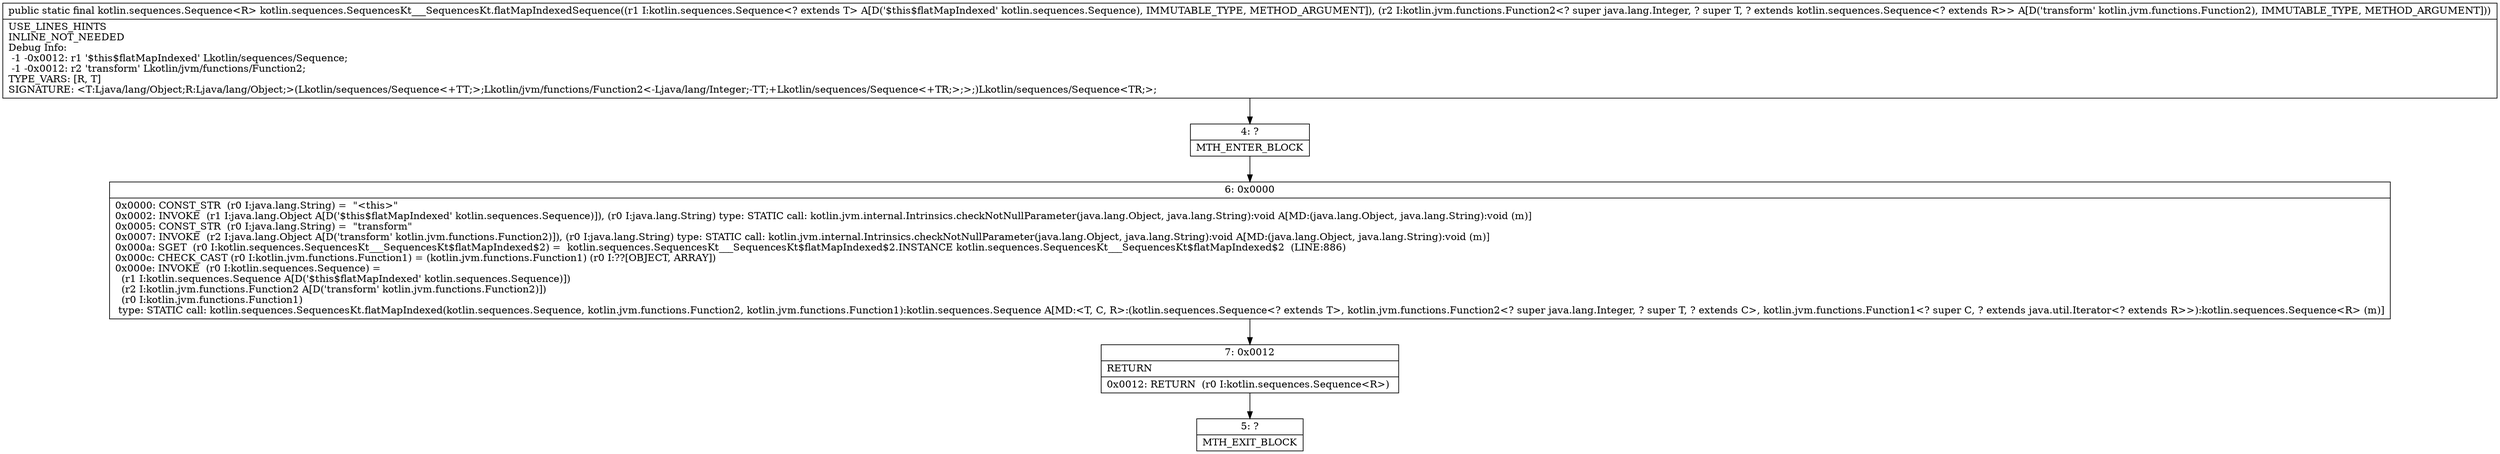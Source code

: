 digraph "CFG forkotlin.sequences.SequencesKt___SequencesKt.flatMapIndexedSequence(Lkotlin\/sequences\/Sequence;Lkotlin\/jvm\/functions\/Function2;)Lkotlin\/sequences\/Sequence;" {
Node_4 [shape=record,label="{4\:\ ?|MTH_ENTER_BLOCK\l}"];
Node_6 [shape=record,label="{6\:\ 0x0000|0x0000: CONST_STR  (r0 I:java.lang.String) =  \"\<this\>\" \l0x0002: INVOKE  (r1 I:java.lang.Object A[D('$this$flatMapIndexed' kotlin.sequences.Sequence)]), (r0 I:java.lang.String) type: STATIC call: kotlin.jvm.internal.Intrinsics.checkNotNullParameter(java.lang.Object, java.lang.String):void A[MD:(java.lang.Object, java.lang.String):void (m)]\l0x0005: CONST_STR  (r0 I:java.lang.String) =  \"transform\" \l0x0007: INVOKE  (r2 I:java.lang.Object A[D('transform' kotlin.jvm.functions.Function2)]), (r0 I:java.lang.String) type: STATIC call: kotlin.jvm.internal.Intrinsics.checkNotNullParameter(java.lang.Object, java.lang.String):void A[MD:(java.lang.Object, java.lang.String):void (m)]\l0x000a: SGET  (r0 I:kotlin.sequences.SequencesKt___SequencesKt$flatMapIndexed$2) =  kotlin.sequences.SequencesKt___SequencesKt$flatMapIndexed$2.INSTANCE kotlin.sequences.SequencesKt___SequencesKt$flatMapIndexed$2  (LINE:886)\l0x000c: CHECK_CAST (r0 I:kotlin.jvm.functions.Function1) = (kotlin.jvm.functions.Function1) (r0 I:??[OBJECT, ARRAY]) \l0x000e: INVOKE  (r0 I:kotlin.sequences.Sequence) = \l  (r1 I:kotlin.sequences.Sequence A[D('$this$flatMapIndexed' kotlin.sequences.Sequence)])\l  (r2 I:kotlin.jvm.functions.Function2 A[D('transform' kotlin.jvm.functions.Function2)])\l  (r0 I:kotlin.jvm.functions.Function1)\l type: STATIC call: kotlin.sequences.SequencesKt.flatMapIndexed(kotlin.sequences.Sequence, kotlin.jvm.functions.Function2, kotlin.jvm.functions.Function1):kotlin.sequences.Sequence A[MD:\<T, C, R\>:(kotlin.sequences.Sequence\<? extends T\>, kotlin.jvm.functions.Function2\<? super java.lang.Integer, ? super T, ? extends C\>, kotlin.jvm.functions.Function1\<? super C, ? extends java.util.Iterator\<? extends R\>\>):kotlin.sequences.Sequence\<R\> (m)]\l}"];
Node_7 [shape=record,label="{7\:\ 0x0012|RETURN\l|0x0012: RETURN  (r0 I:kotlin.sequences.Sequence\<R\>) \l}"];
Node_5 [shape=record,label="{5\:\ ?|MTH_EXIT_BLOCK\l}"];
MethodNode[shape=record,label="{public static final kotlin.sequences.Sequence\<R\> kotlin.sequences.SequencesKt___SequencesKt.flatMapIndexedSequence((r1 I:kotlin.sequences.Sequence\<? extends T\> A[D('$this$flatMapIndexed' kotlin.sequences.Sequence), IMMUTABLE_TYPE, METHOD_ARGUMENT]), (r2 I:kotlin.jvm.functions.Function2\<? super java.lang.Integer, ? super T, ? extends kotlin.sequences.Sequence\<? extends R\>\> A[D('transform' kotlin.jvm.functions.Function2), IMMUTABLE_TYPE, METHOD_ARGUMENT]))  | USE_LINES_HINTS\lINLINE_NOT_NEEDED\lDebug Info:\l  \-1 \-0x0012: r1 '$this$flatMapIndexed' Lkotlin\/sequences\/Sequence;\l  \-1 \-0x0012: r2 'transform' Lkotlin\/jvm\/functions\/Function2;\lTYPE_VARS: [R, T]\lSIGNATURE: \<T:Ljava\/lang\/Object;R:Ljava\/lang\/Object;\>(Lkotlin\/sequences\/Sequence\<+TT;\>;Lkotlin\/jvm\/functions\/Function2\<\-Ljava\/lang\/Integer;\-TT;+Lkotlin\/sequences\/Sequence\<+TR;\>;\>;)Lkotlin\/sequences\/Sequence\<TR;\>;\l}"];
MethodNode -> Node_4;Node_4 -> Node_6;
Node_6 -> Node_7;
Node_7 -> Node_5;
}

